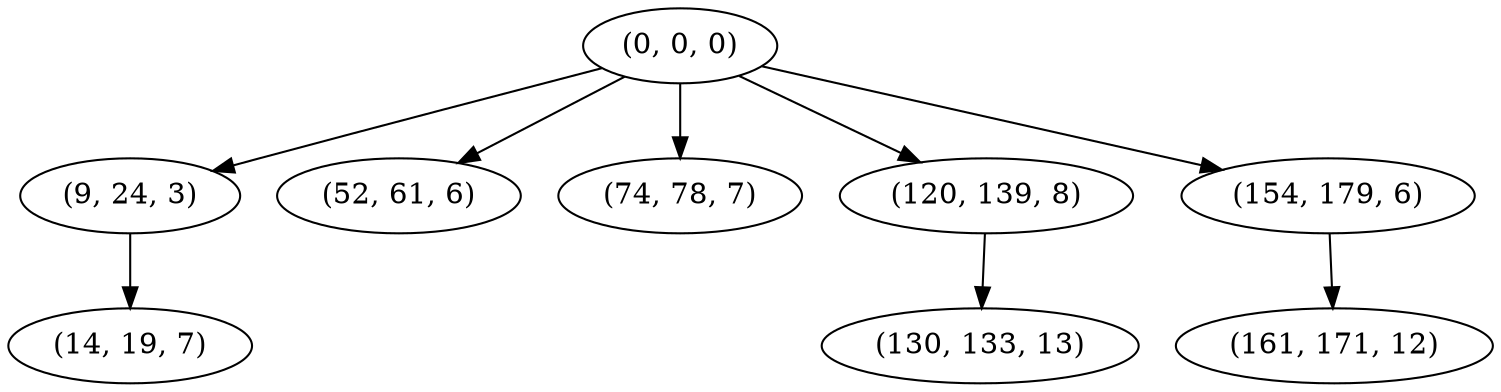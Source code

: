 digraph tree {
    "(0, 0, 0)";
    "(9, 24, 3)";
    "(14, 19, 7)";
    "(52, 61, 6)";
    "(74, 78, 7)";
    "(120, 139, 8)";
    "(130, 133, 13)";
    "(154, 179, 6)";
    "(161, 171, 12)";
    "(0, 0, 0)" -> "(9, 24, 3)";
    "(0, 0, 0)" -> "(52, 61, 6)";
    "(0, 0, 0)" -> "(74, 78, 7)";
    "(0, 0, 0)" -> "(120, 139, 8)";
    "(0, 0, 0)" -> "(154, 179, 6)";
    "(9, 24, 3)" -> "(14, 19, 7)";
    "(120, 139, 8)" -> "(130, 133, 13)";
    "(154, 179, 6)" -> "(161, 171, 12)";
}
